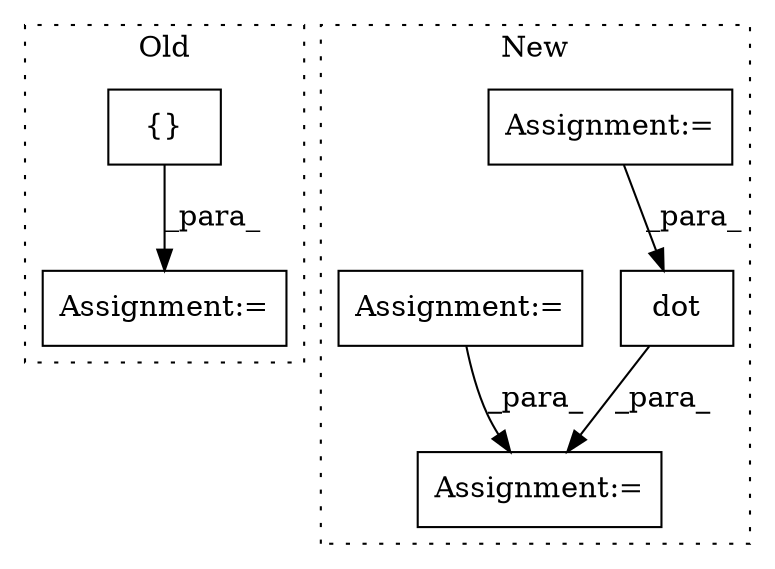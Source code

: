 digraph G {
subgraph cluster0 {
1 [label="{}" a="4" s="3683" l="2" shape="box"];
4 [label="Assignment:=" a="7" s="3673" l="1" shape="box"];
label = "Old";
style="dotted";
}
subgraph cluster1 {
2 [label="dot" a="32" s="3433,3445" l="4,1" shape="box"];
3 [label="Assignment:=" a="7" s="3898" l="1" shape="box"];
5 [label="Assignment:=" a="7" s="3058" l="1" shape="box"];
6 [label="Assignment:=" a="7" s="3315" l="1" shape="box"];
label = "New";
style="dotted";
}
1 -> 4 [label="_para_"];
2 -> 3 [label="_para_"];
5 -> 2 [label="_para_"];
6 -> 3 [label="_para_"];
}